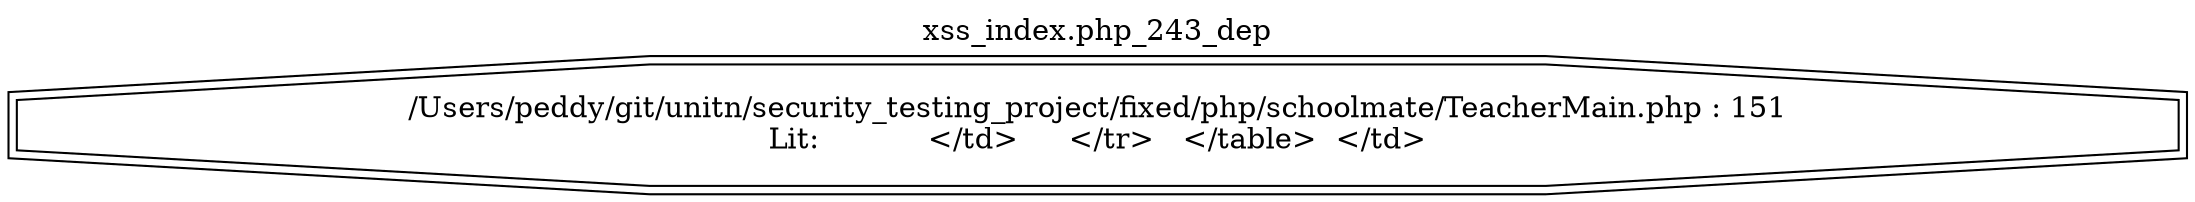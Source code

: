 digraph cfg {
  label="xss_index.php_243_dep";
  labelloc=t;
  n1 [shape=doubleoctagon, label="/Users/peddy/git/unitn/security_testing_project/fixed/php/schoolmate/TeacherMain.php : 151\nLit:  	 </td>	</tr>   </table>  </td>\n"];
}
